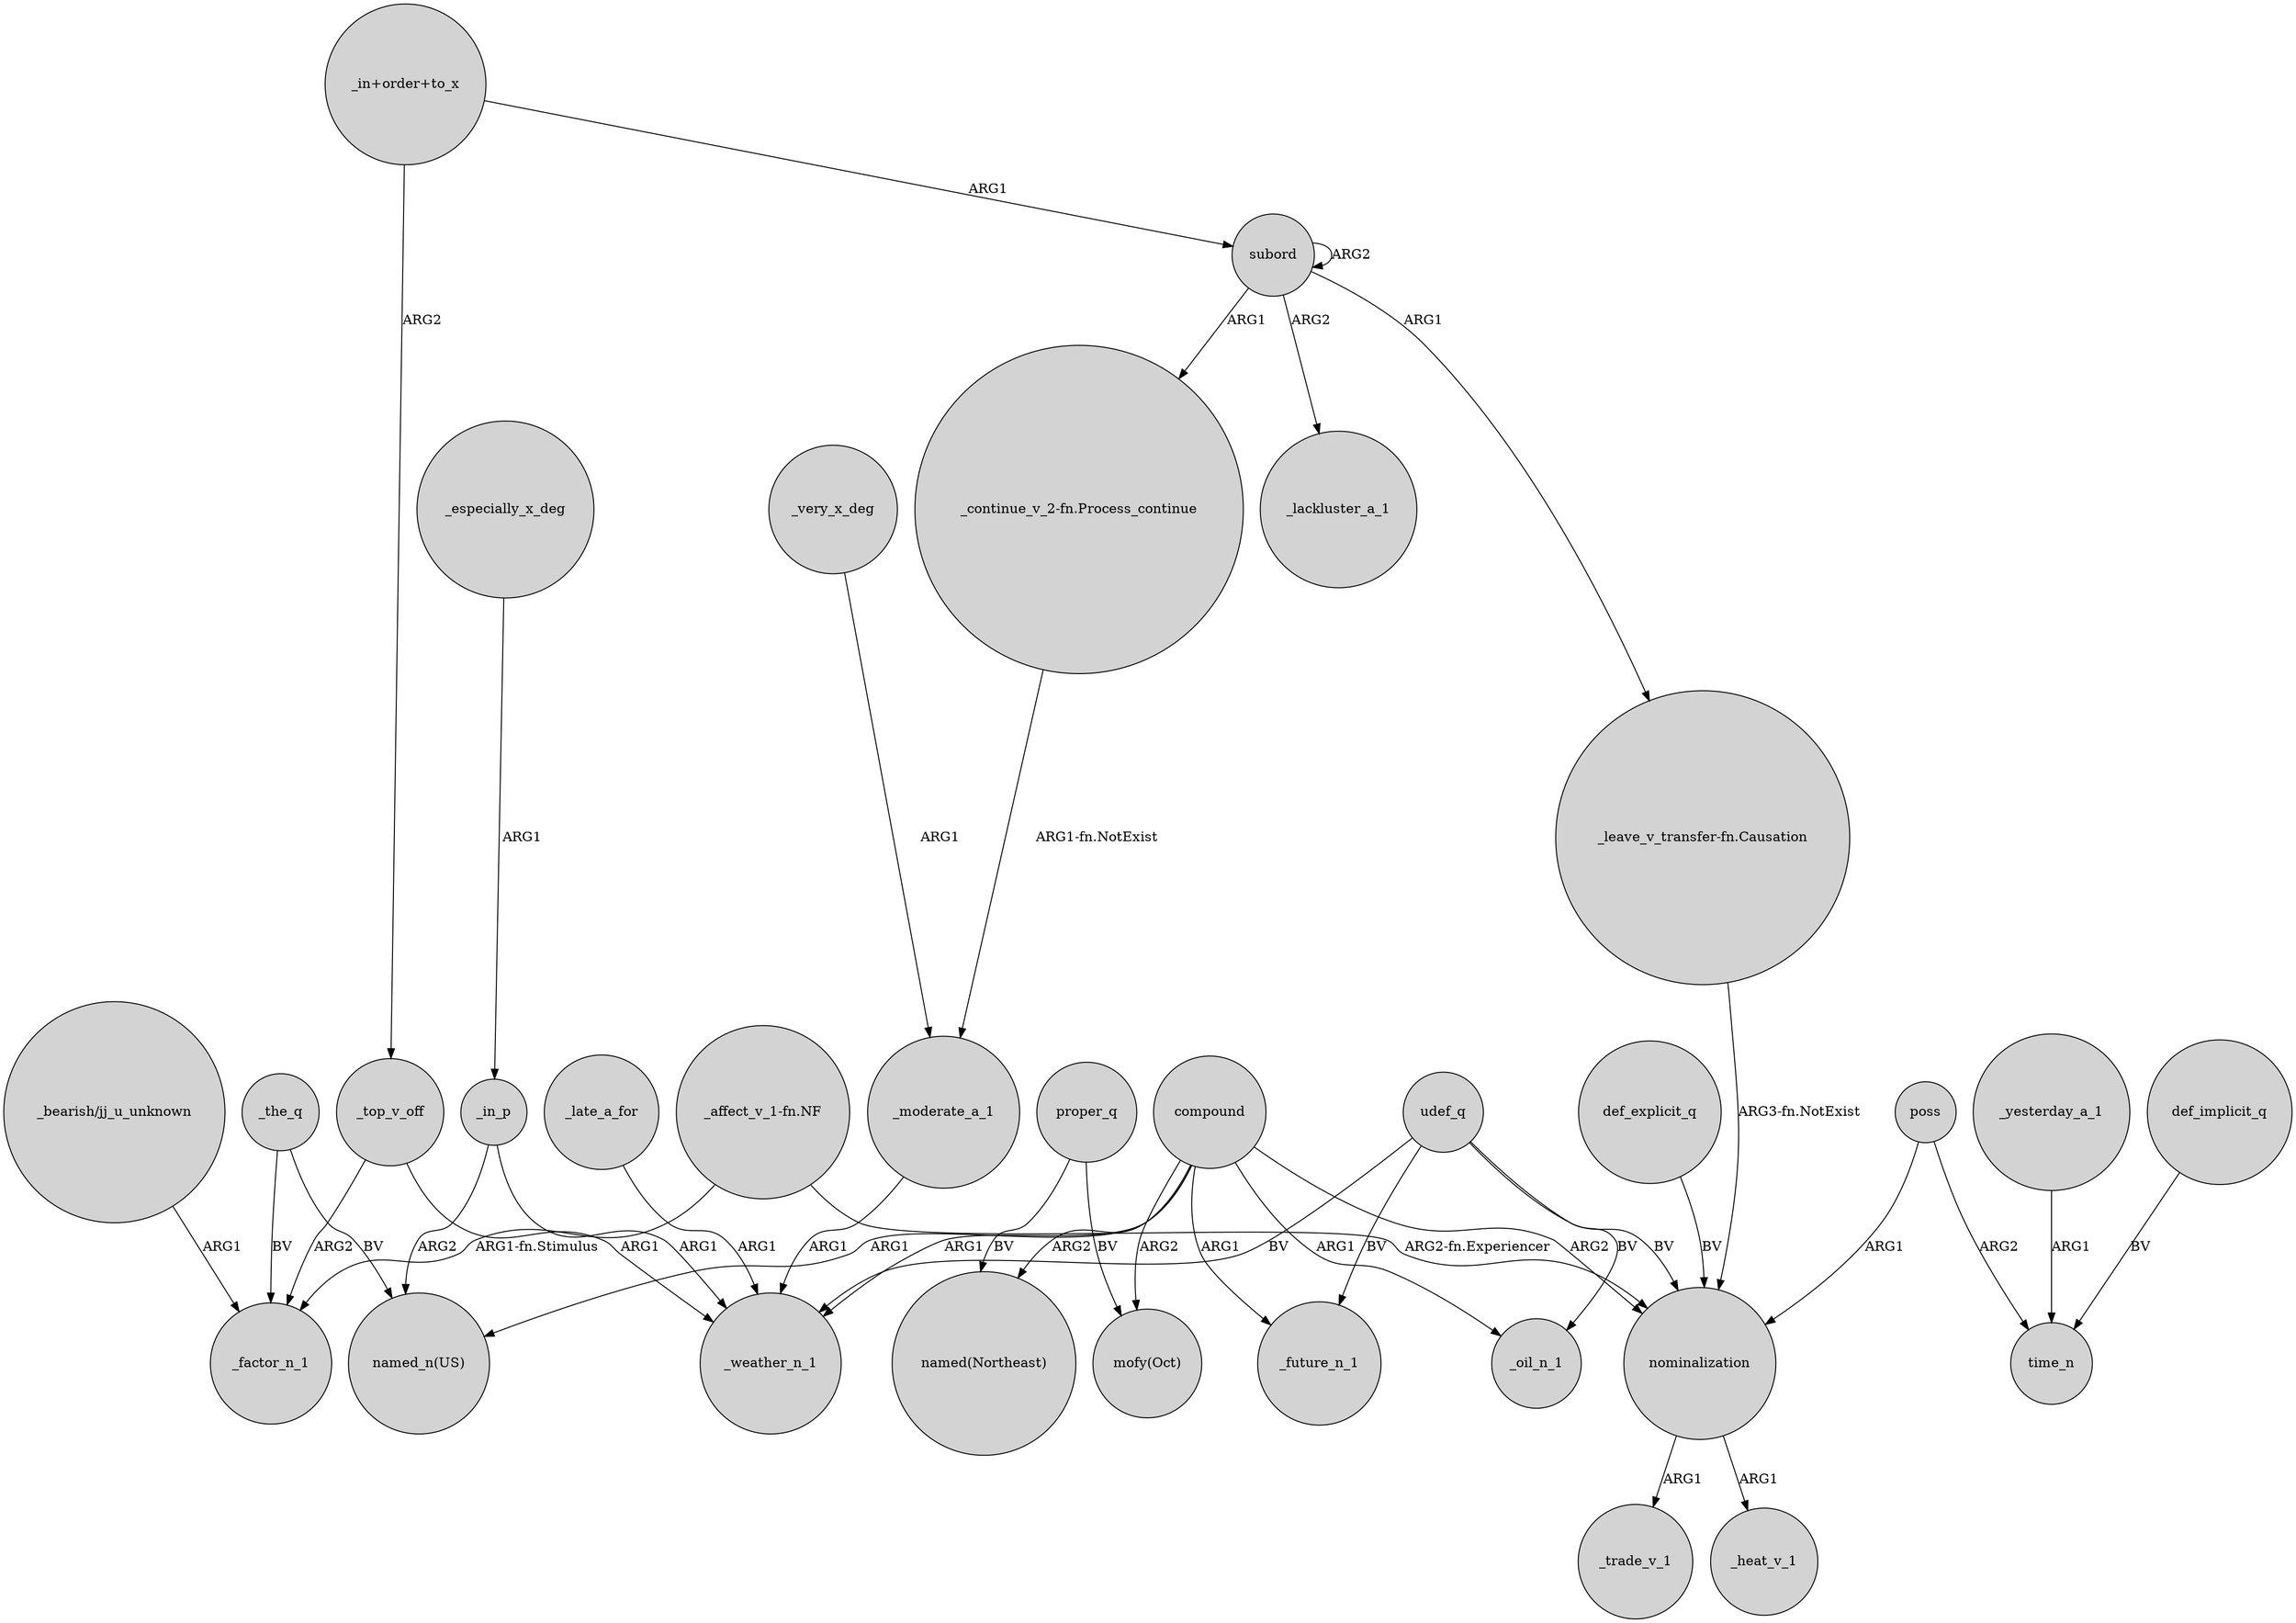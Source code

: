 digraph {
	node [shape=circle style=filled]
	subord -> _lackluster_a_1 [label=ARG2]
	_moderate_a_1 -> _weather_n_1 [label=ARG1]
	_yesterday_a_1 -> time_n [label=ARG1]
	compound -> _future_n_1 [label=ARG1]
	compound -> _oil_n_1 [label=ARG1]
	compound -> _weather_n_1 [label=ARG1]
	_very_x_deg -> _moderate_a_1 [label=ARG1]
	compound -> "named_n(US)" [label=ARG1]
	_the_q -> _factor_n_1 [label=BV]
	_in_p -> _weather_n_1 [label=ARG1]
	poss -> time_n [label=ARG2]
	proper_q -> "mofy(Oct)" [label=BV]
	"_leave_v_transfer-fn.Causation" -> nominalization [label="ARG3-fn.NotExist"]
	compound -> nominalization [label=ARG2]
	nominalization -> _trade_v_1 [label=ARG1]
	_in_p -> "named_n(US)" [label=ARG2]
	"_in+order+to_x" -> _top_v_off [label=ARG2]
	poss -> nominalization [label=ARG1]
	udef_q -> _weather_n_1 [label=BV]
	_the_q -> "named_n(US)" [label=BV]
	"_bearish/jj_u_unknown" -> _factor_n_1 [label=ARG1]
	subord -> "_leave_v_transfer-fn.Causation" [label=ARG1]
	subord -> subord [label=ARG2]
	"_affect_v_1-fn.NF" -> nominalization [label="ARG2-fn.Experiencer"]
	"_affect_v_1-fn.NF" -> _factor_n_1 [label="ARG1-fn.Stimulus"]
	"_continue_v_2-fn.Process_continue" -> _moderate_a_1 [label="ARG1-fn.NotExist"]
	udef_q -> _future_n_1 [label=BV]
	_late_a_for -> _weather_n_1 [label=ARG1]
	_especially_x_deg -> _in_p [label=ARG1]
	compound -> "named(Northeast)" [label=ARG2]
	udef_q -> nominalization [label=BV]
	udef_q -> _oil_n_1 [label=BV]
	nominalization -> _heat_v_1 [label=ARG1]
	_top_v_off -> _factor_n_1 [label=ARG2]
	compound -> "mofy(Oct)" [label=ARG2]
	def_explicit_q -> nominalization [label=BV]
	subord -> "_continue_v_2-fn.Process_continue" [label=ARG1]
	proper_q -> "named(Northeast)" [label=BV]
	"_in+order+to_x" -> subord [label=ARG1]
	def_implicit_q -> time_n [label=BV]
	_top_v_off -> _weather_n_1 [label=ARG1]
}
